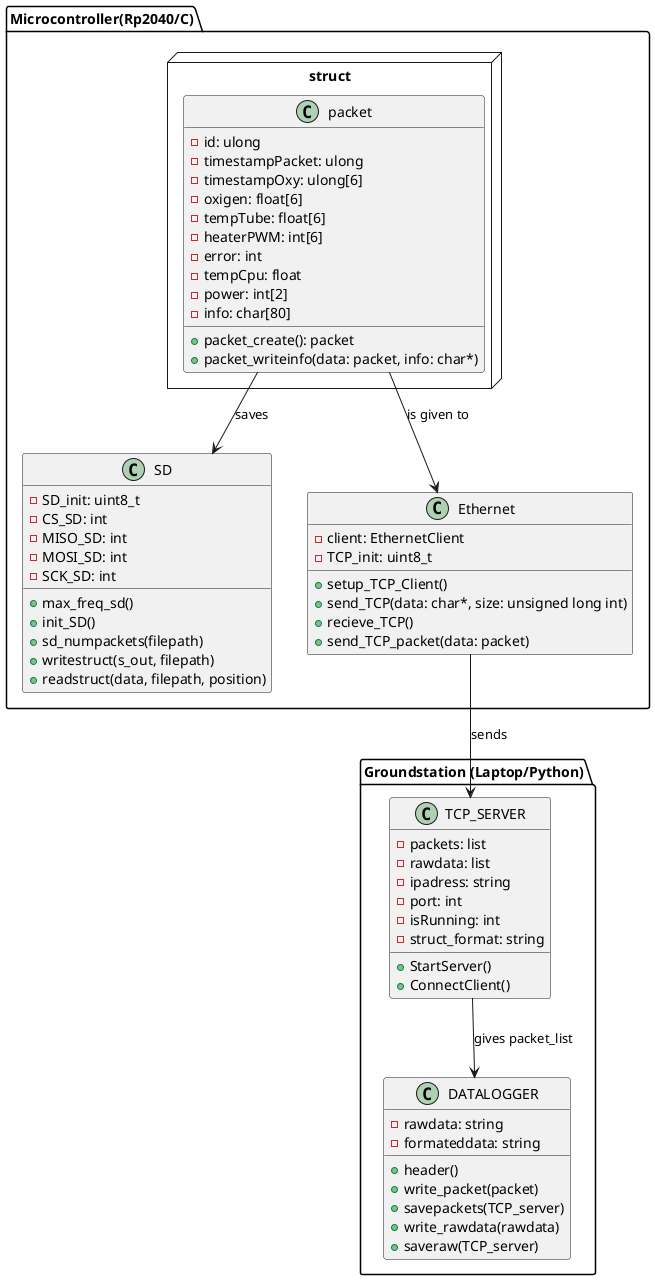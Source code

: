 @startuml

package "Groundstation (Laptop/Python)" {
class TCP_SERVER {
    - packets: list
    - rawdata: list
    - ipadress: string
    - port: int
    - isRunning: int
    - struct_format: string
    + StartServer()
    + ConnectClient()
}

class DATALOGGER {
    - rawdata: string
    - formateddata: string
    + header()
    + write_packet(packet)
    + savepackets(TCP_server)
    + write_rawdata(rawdata)
    + saveraw(TCP_server)
}
}

package "Microcontroller(Rp2040/C)" {
class SD {
    - SD_init: uint8_t
    - CS_SD: int
    - MISO_SD: int
    - MOSI_SD: int
    - SCK_SD: int
    + max_freq_sd()
    + init_SD()
    + sd_numpackets(filepath)
    + writestruct(s_out, filepath)
    + readstruct(data, filepath, position)
}

class Ethernet{
    - client: EthernetClient
    - TCP_init: uint8_t
    + setup_TCP_Client()
    + send_TCP(data: char*, size: unsigned long int)
    + recieve_TCP()
    + send_TCP_packet(data: packet)
}

node struct {
class packet {
    - id: ulong
    - timestampPacket: ulong
    - timestampOxy: ulong[6]
    - oxigen: float[6]
    - tempTube: float[6]
    - heaterPWM: int[6]
    - error: int
    - tempCpu: float
    - power: int[2]
    - info: char[80]
    + packet_create(): packet
    + packet_writeinfo(data: packet, info: char*)
}
}
}

packet --> Ethernet : is given to
packet --> SD: saves
Ethernet --> TCP_SERVER : sends
TCP_SERVER --> DATALOGGER : gives packet_list

@enduml